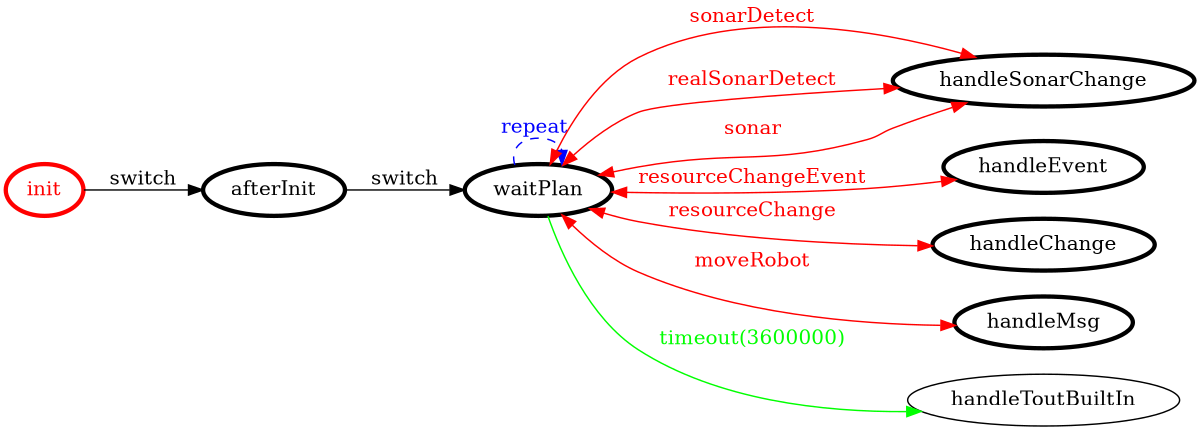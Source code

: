 /*
*
* A GraphViz DOT FSM description 
* Please use a GraphViz visualizer (like http://www.webgraphviz.com)
*  
*/

digraph finite_state_machine {
	rankdir=LR
	size="8,5"
	
	init [ color = red ][ fontcolor = red ][ penwidth = 3 ]
	waitPlan [ color = black ][ fontcolor = black ][ penwidth = 3 ]
	handleSonarChange [ color = black ][ fontcolor = black ][ penwidth = 3 ]
	handleEvent [ color = black ][ fontcolor = black ][ penwidth = 3 ]
	handleChange [ color = black ][ fontcolor = black ][ penwidth = 3 ]
	afterInit [ color = black ][ fontcolor = black ][ penwidth = 3 ]
	handleMsg [ color = black ][ fontcolor = black ][ penwidth = 3 ]
	
	waitPlan -> handleSonarChange [ label = "sonarDetect" ][ color = red ][ fontcolor = red ][ dir = both ]
	init -> afterInit [ label = "switch" ][ color = black ][ fontcolor = black ]
	waitPlan -> handleSonarChange [ label = "realSonarDetect" ][ color = red ][ fontcolor = red ][ dir = both ]
	afterInit -> waitPlan [ label = "switch" ][ color = black ][ fontcolor = black ]
	waitPlan -> handleToutBuiltIn [ label = "timeout(3600000)" ][ color = green ][ fontcolor = green ]
	waitPlan -> handleEvent [ label = "resourceChangeEvent" ][ color = red ][ fontcolor = red ][ dir = both ]
	waitPlan -> handleChange [ label = "resourceChange" ][ color = red ][ fontcolor = red ][ dir = both ]
	waitPlan -> handleSonarChange [ label = "sonar" ][ color = red ][ fontcolor = red ][ dir = both ]
	waitPlan -> waitPlan [ label = "repeat "][ style = dashed ][ color = blue ][ fontcolor = blue ]
	waitPlan -> handleMsg [ label = "moveRobot" ][ color = red ][ fontcolor = red ][ dir = both ]
}
